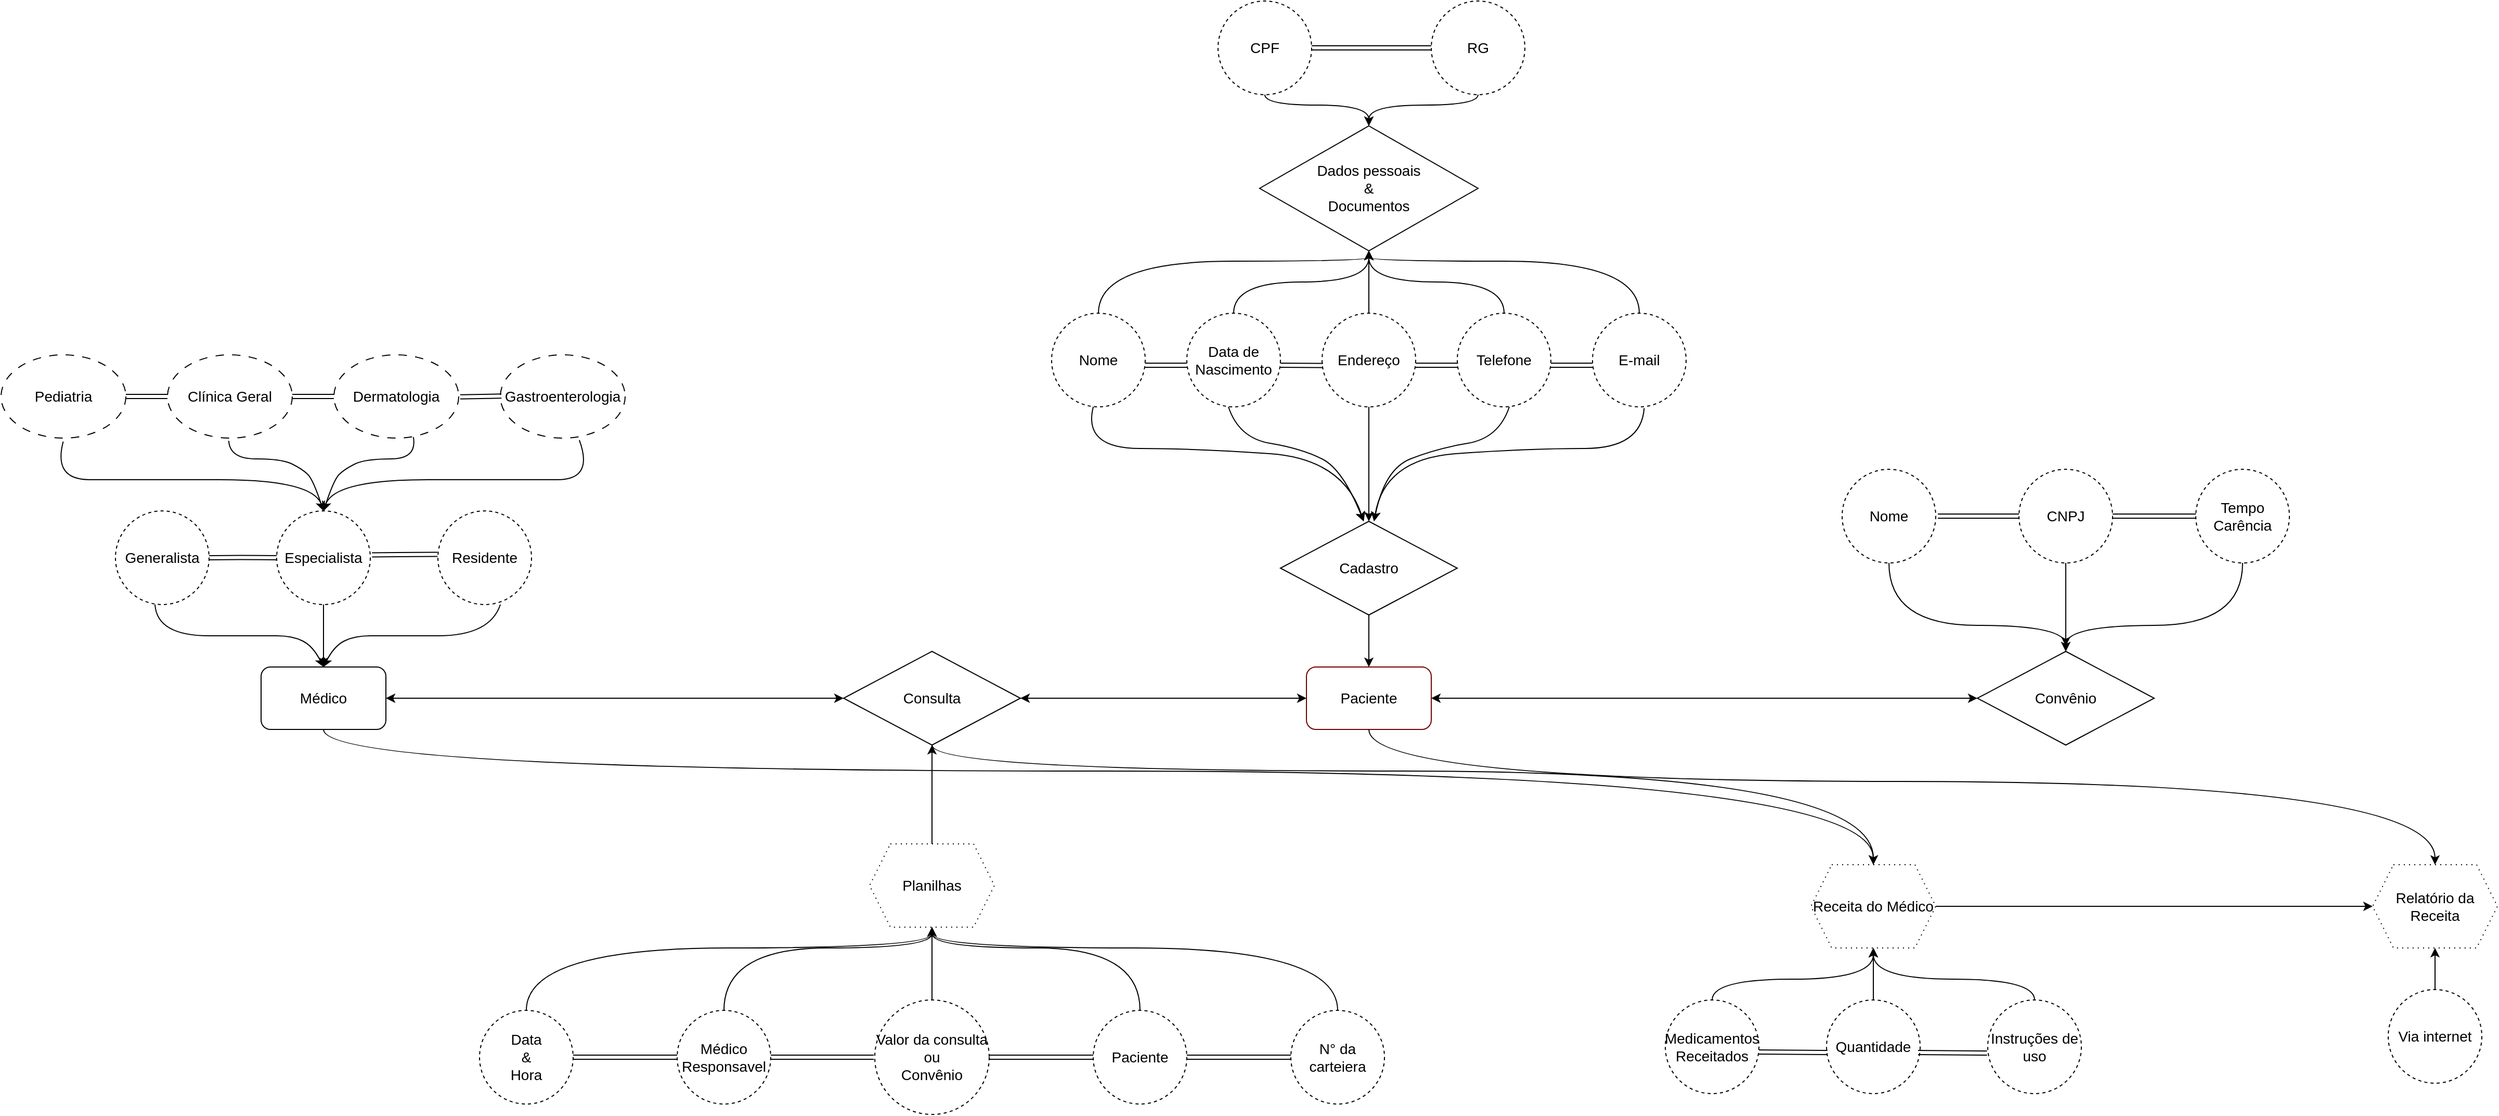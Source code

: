 <mxfile version="26.2.14">
  <diagram name="Página-1" id="sYi_9-bd4zvebP601EwW">
    <mxGraphModel dx="3420" dy="2582" grid="1" gridSize="10" guides="1" tooltips="1" connect="1" arrows="1" fold="1" page="1" pageScale="1" pageWidth="827" pageHeight="1169" background="none" math="0" shadow="0">
      <root>
        <mxCell id="0" />
        <mxCell id="1" parent="0" />
        <mxCell id="tx1sG5r3YP57wAG_Tnjf-47" style="edgeStyle=orthogonalEdgeStyle;rounded=0;orthogonalLoop=1;jettySize=auto;html=1;entryX=0.5;entryY=0;entryDx=0;entryDy=0;curved=1;fontSize=14;" edge="1" parent="1" source="UL4wphMUHeNL7HO7xTFo-1" target="tx1sG5r3YP57wAG_Tnjf-45">
          <mxGeometry relative="1" as="geometry">
            <mxPoint x="1330" y="660" as="targetPoint" />
            <Array as="points">
              <mxPoint x="10" y="570" />
              <mxPoint x="1500" y="570" />
            </Array>
          </mxGeometry>
        </mxCell>
        <mxCell id="UL4wphMUHeNL7HO7xTFo-1" value="&lt;font&gt;Médico&lt;/font&gt;" style="rounded=1;whiteSpace=wrap;html=1;fontSize=14;strokeColor=default;" parent="1" vertex="1">
          <mxGeometry x="-50" y="470" width="120" height="60" as="geometry" />
        </mxCell>
        <mxCell id="tx1sG5r3YP57wAG_Tnjf-57" style="edgeStyle=orthogonalEdgeStyle;rounded=0;orthogonalLoop=1;jettySize=auto;html=1;curved=1;fontSize=14;" edge="1" parent="1" source="UL4wphMUHeNL7HO7xTFo-2" target="tx1sG5r3YP57wAG_Tnjf-56">
          <mxGeometry relative="1" as="geometry">
            <Array as="points">
              <mxPoint x="1015" y="580" />
              <mxPoint x="2040" y="580" />
            </Array>
          </mxGeometry>
        </mxCell>
        <mxCell id="UL4wphMUHeNL7HO7xTFo-2" value="Paciente" style="rounded=1;whiteSpace=wrap;html=1;fillColor=default;fontColor=default;strokeColor=#6F0000;fontSize=14;" parent="1" vertex="1">
          <mxGeometry x="955" y="470" width="120" height="60" as="geometry" />
        </mxCell>
        <mxCell id="UL4wphMUHeNL7HO7xTFo-3" value="Generalista" style="ellipse;whiteSpace=wrap;html=1;aspect=fixed;strokeColor=light-dark(#000000,#FFE1F2);dashed=1;fontSize=14;" parent="1" vertex="1">
          <mxGeometry x="-190" y="320" width="90" height="90" as="geometry" />
        </mxCell>
        <mxCell id="UL4wphMUHeNL7HO7xTFo-4" value="Especialista" style="ellipse;whiteSpace=wrap;html=1;aspect=fixed;strokeColor=light-dark(#000000,#FFE1F2);dashed=1;fontSize=14;" parent="1" vertex="1">
          <mxGeometry x="-35" y="320" width="90" height="90" as="geometry" />
        </mxCell>
        <mxCell id="UL4wphMUHeNL7HO7xTFo-5" value="Residente" style="ellipse;whiteSpace=wrap;html=1;aspect=fixed;strokeColor=light-dark(#000000,#FFE1F2);dashed=1;fontSize=14;" parent="1" vertex="1">
          <mxGeometry x="120" y="320" width="90" height="90" as="geometry" />
        </mxCell>
        <mxCell id="UL4wphMUHeNL7HO7xTFo-7" value="" style="shape=link;html=1;rounded=0;entryX=0;entryY=0.5;entryDx=0;entryDy=0;exitX=1;exitY=0.5;exitDx=0;exitDy=0;fontSize=14;" parent="1" source="UL4wphMUHeNL7HO7xTFo-3" target="UL4wphMUHeNL7HO7xTFo-4" edge="1">
          <mxGeometry width="100" relative="1" as="geometry">
            <mxPoint x="-120" y="364.8" as="sourcePoint" />
            <mxPoint x="-50" y="370" as="targetPoint" />
            <Array as="points">
              <mxPoint x="-70" y="364.8" />
            </Array>
          </mxGeometry>
        </mxCell>
        <mxCell id="UL4wphMUHeNL7HO7xTFo-9" value="" style="shape=link;html=1;rounded=0;entryX=-0.004;entryY=0.464;entryDx=0;entryDy=0;exitX=1.018;exitY=0.469;exitDx=0;exitDy=0;exitPerimeter=0;entryPerimeter=0;fontSize=14;" parent="1" source="UL4wphMUHeNL7HO7xTFo-4" target="UL4wphMUHeNL7HO7xTFo-5" edge="1">
          <mxGeometry width="100" relative="1" as="geometry">
            <mxPoint x="60.0" y="360.0" as="sourcePoint" />
            <mxPoint x="117.93" y="362.13" as="targetPoint" />
            <Array as="points">
              <mxPoint x="97.93" y="361.93" />
            </Array>
          </mxGeometry>
        </mxCell>
        <mxCell id="UL4wphMUHeNL7HO7xTFo-22" value="" style="curved=1;endArrow=classic;html=1;rounded=0;entryX=0.5;entryY=0;entryDx=0;entryDy=0;exitX=0.422;exitY=1;exitDx=0;exitDy=0;exitPerimeter=0;fontSize=14;" parent="1" source="UL4wphMUHeNL7HO7xTFo-3" target="UL4wphMUHeNL7HO7xTFo-1" edge="1">
          <mxGeometry width="50" height="50" relative="1" as="geometry">
            <mxPoint x="-142" y="420" as="sourcePoint" />
            <mxPoint x="-20" y="420" as="targetPoint" />
            <Array as="points">
              <mxPoint x="-150" y="440" />
              <mxPoint x="-50" y="440" />
              <mxPoint x="-20" y="440" />
              <mxPoint y="450" />
            </Array>
          </mxGeometry>
        </mxCell>
        <mxCell id="UL4wphMUHeNL7HO7xTFo-26" value="" style="curved=1;endArrow=classic;html=1;rounded=0;exitX=0.667;exitY=1;exitDx=0;exitDy=0;exitPerimeter=0;entryX=0.5;entryY=0;entryDx=0;entryDy=0;fontSize=14;" parent="1" source="UL4wphMUHeNL7HO7xTFo-5" target="UL4wphMUHeNL7HO7xTFo-1" edge="1">
          <mxGeometry width="50" height="50" relative="1" as="geometry">
            <mxPoint x="160" y="420" as="sourcePoint" />
            <mxPoint x="20" y="460" as="targetPoint" />
            <Array as="points">
              <mxPoint x="170" y="440" />
              <mxPoint x="70" y="440" />
              <mxPoint x="40" y="440" />
              <mxPoint x="20" y="450" />
            </Array>
          </mxGeometry>
        </mxCell>
        <mxCell id="UL4wphMUHeNL7HO7xTFo-27" value="" style="endArrow=classic;html=1;rounded=0;exitX=0.5;exitY=1;exitDx=0;exitDy=0;fontSize=14;" parent="1" source="UL4wphMUHeNL7HO7xTFo-4" target="UL4wphMUHeNL7HO7xTFo-1" edge="1">
          <mxGeometry width="50" height="50" relative="1" as="geometry">
            <mxPoint x="40" y="440" as="sourcePoint" />
            <mxPoint x="90" y="390" as="targetPoint" />
          </mxGeometry>
        </mxCell>
        <mxCell id="UL4wphMUHeNL7HO7xTFo-28" value="Pediatria" style="ellipse;whiteSpace=wrap;html=1;dashed=1;dashPattern=8 8;strokeColor=light-dark(#000000,#FFD2EC);fontSize=14;" parent="1" vertex="1">
          <mxGeometry x="-300" y="170" width="120" height="80" as="geometry" />
        </mxCell>
        <mxCell id="UL4wphMUHeNL7HO7xTFo-29" value="Clínica Geral" style="ellipse;whiteSpace=wrap;html=1;dashed=1;dashPattern=8 8;strokeColor=light-dark(#000000,#FFD2EC);fontSize=14;" parent="1" vertex="1">
          <mxGeometry x="-140" y="170" width="120" height="80" as="geometry" />
        </mxCell>
        <mxCell id="UL4wphMUHeNL7HO7xTFo-30" value="Dermatologia" style="ellipse;whiteSpace=wrap;html=1;dashed=1;dashPattern=8 8;strokeColor=light-dark(#000000,#FFD2EC);fontSize=14;" parent="1" vertex="1">
          <mxGeometry x="20" y="170" width="120" height="80" as="geometry" />
        </mxCell>
        <mxCell id="UL4wphMUHeNL7HO7xTFo-31" value="Gastroenterologia" style="ellipse;whiteSpace=wrap;html=1;dashed=1;dashPattern=8 8;strokeColor=light-dark(#000000,#FFD2EC);fontSize=14;" parent="1" vertex="1">
          <mxGeometry x="180" y="170" width="120" height="80" as="geometry" />
        </mxCell>
        <mxCell id="UL4wphMUHeNL7HO7xTFo-35" value="" style="shape=link;html=1;rounded=0;exitX=1;exitY=0.5;exitDx=0;exitDy=0;entryX=0;entryY=0.5;entryDx=0;entryDy=0;fontSize=14;" parent="1" source="UL4wphMUHeNL7HO7xTFo-28" target="UL4wphMUHeNL7HO7xTFo-29" edge="1">
          <mxGeometry width="100" relative="1" as="geometry">
            <mxPoint x="-160" y="280" as="sourcePoint" />
            <mxPoint x="-150" y="210" as="targetPoint" />
          </mxGeometry>
        </mxCell>
        <mxCell id="UL4wphMUHeNL7HO7xTFo-36" value="" style="shape=link;html=1;rounded=0;exitX=1;exitY=0.5;exitDx=0;exitDy=0;fontSize=14;" parent="1" source="UL4wphMUHeNL7HO7xTFo-29" edge="1">
          <mxGeometry width="100" relative="1" as="geometry">
            <mxPoint y="210" as="sourcePoint" />
            <mxPoint x="20" y="210" as="targetPoint" />
            <Array as="points">
              <mxPoint x="10" y="210" />
            </Array>
          </mxGeometry>
        </mxCell>
        <mxCell id="UL4wphMUHeNL7HO7xTFo-37" value="" style="shape=link;html=1;rounded=0;entryX=0.009;entryY=0.496;entryDx=0;entryDy=0;entryPerimeter=0;exitX=1.012;exitY=0.505;exitDx=0;exitDy=0;exitPerimeter=0;fontSize=14;" parent="1" source="UL4wphMUHeNL7HO7xTFo-30" target="UL4wphMUHeNL7HO7xTFo-31" edge="1">
          <mxGeometry width="100" relative="1" as="geometry">
            <mxPoint x="150" y="210" as="sourcePoint" />
            <mxPoint x="170" y="210" as="targetPoint" />
            <Array as="points">
              <mxPoint x="170" y="209.86" />
            </Array>
          </mxGeometry>
        </mxCell>
        <mxCell id="UL4wphMUHeNL7HO7xTFo-38" value="" style="curved=1;endArrow=classic;html=1;rounded=0;exitX=0.498;exitY=1.042;exitDx=0;exitDy=0;exitPerimeter=0;entryX=0.5;entryY=0;entryDx=0;entryDy=0;fontSize=14;" parent="1" source="UL4wphMUHeNL7HO7xTFo-28" target="UL4wphMUHeNL7HO7xTFo-4" edge="1">
          <mxGeometry width="50" height="50" relative="1" as="geometry">
            <mxPoint x="-60" y="290" as="sourcePoint" />
            <mxPoint x="20" y="280" as="targetPoint" />
            <Array as="points">
              <mxPoint x="-250" y="290" />
              <mxPoint x="-180" y="290" />
              <mxPoint y="290" />
            </Array>
          </mxGeometry>
        </mxCell>
        <mxCell id="UL4wphMUHeNL7HO7xTFo-39" value="" style="curved=1;endArrow=classic;html=1;rounded=0;exitX=0.633;exitY=1.024;exitDx=0;exitDy=0;exitPerimeter=0;entryX=0.5;entryY=0;entryDx=0;entryDy=0;fontSize=14;" parent="1" source="UL4wphMUHeNL7HO7xTFo-31" target="UL4wphMUHeNL7HO7xTFo-4" edge="1">
          <mxGeometry width="50" height="50" relative="1" as="geometry">
            <mxPoint x="260" y="253" as="sourcePoint" />
            <mxPoint x="10" y="320" as="targetPoint" />
            <Array as="points">
              <mxPoint x="270" y="290" />
              <mxPoint x="200" y="290" />
              <mxPoint x="20" y="290" />
            </Array>
          </mxGeometry>
        </mxCell>
        <mxCell id="UL4wphMUHeNL7HO7xTFo-40" value="" style="curved=1;endArrow=classic;html=1;rounded=0;exitX=0.491;exitY=1.033;exitDx=0;exitDy=0;exitPerimeter=0;fontSize=14;" parent="1" source="UL4wphMUHeNL7HO7xTFo-29" edge="1">
          <mxGeometry width="50" height="50" relative="1" as="geometry">
            <mxPoint x="-10" y="300" as="sourcePoint" />
            <mxPoint x="10" y="320" as="targetPoint" />
            <Array as="points">
              <mxPoint x="-80" y="270" />
              <mxPoint x="-30" y="270" />
              <mxPoint x="-10" y="280" />
              <mxPoint y="290" />
            </Array>
          </mxGeometry>
        </mxCell>
        <mxCell id="UL4wphMUHeNL7HO7xTFo-41" value="" style="curved=1;endArrow=classic;html=1;rounded=0;exitX=0.637;exitY=0.988;exitDx=0;exitDy=0;exitPerimeter=0;fontSize=14;" parent="1" source="UL4wphMUHeNL7HO7xTFo-30" edge="1">
          <mxGeometry width="50" height="50" relative="1" as="geometry">
            <mxPoint x="101" y="253" as="sourcePoint" />
            <mxPoint x="10" y="320" as="targetPoint" />
            <Array as="points">
              <mxPoint x="100" y="270" />
              <mxPoint x="50" y="270" />
              <mxPoint x="30" y="280" />
              <mxPoint x="20" y="290" />
            </Array>
          </mxGeometry>
        </mxCell>
        <mxCell id="tx1sG5r3YP57wAG_Tnjf-2" style="edgeStyle=orthogonalEdgeStyle;rounded=0;orthogonalLoop=1;jettySize=auto;html=1;curved=1;fontSize=14;" edge="1" parent="1" source="UL4wphMUHeNL7HO7xTFo-44" target="UL4wphMUHeNL7HO7xTFo-69">
          <mxGeometry relative="1" as="geometry">
            <Array as="points">
              <mxPoint x="755" y="80" />
              <mxPoint x="1015" y="80" />
            </Array>
          </mxGeometry>
        </mxCell>
        <mxCell id="UL4wphMUHeNL7HO7xTFo-44" value="Nome" style="ellipse;whiteSpace=wrap;html=1;aspect=fixed;strokeColor=light-dark(#000000,#FFE1F2);dashed=1;fontSize=14;" parent="1" vertex="1">
          <mxGeometry x="710" y="130" width="90" height="90" as="geometry" />
        </mxCell>
        <mxCell id="tx1sG5r3YP57wAG_Tnjf-3" style="edgeStyle=orthogonalEdgeStyle;rounded=0;orthogonalLoop=1;jettySize=auto;html=1;entryX=0.5;entryY=1;entryDx=0;entryDy=0;curved=1;fontSize=14;" edge="1" parent="1" source="UL4wphMUHeNL7HO7xTFo-45" target="UL4wphMUHeNL7HO7xTFo-69">
          <mxGeometry relative="1" as="geometry" />
        </mxCell>
        <mxCell id="UL4wphMUHeNL7HO7xTFo-45" value="Data de Nascimento" style="ellipse;whiteSpace=wrap;html=1;aspect=fixed;strokeColor=light-dark(#000000,#FFE1F2);dashed=1;fontSize=14;" parent="1" vertex="1">
          <mxGeometry x="840" y="130" width="90" height="90" as="geometry" />
        </mxCell>
        <mxCell id="tx1sG5r3YP57wAG_Tnjf-4" style="edgeStyle=orthogonalEdgeStyle;rounded=0;orthogonalLoop=1;jettySize=auto;html=1;entryX=0.5;entryY=1;entryDx=0;entryDy=0;fontSize=14;" edge="1" parent="1" source="UL4wphMUHeNL7HO7xTFo-46" target="UL4wphMUHeNL7HO7xTFo-69">
          <mxGeometry relative="1" as="geometry" />
        </mxCell>
        <mxCell id="UL4wphMUHeNL7HO7xTFo-46" value="Endereço" style="ellipse;whiteSpace=wrap;html=1;aspect=fixed;strokeColor=light-dark(#000000,#FFE1F2);dashed=1;fontSize=14;" parent="1" vertex="1">
          <mxGeometry x="970" y="130" width="90" height="90" as="geometry" />
        </mxCell>
        <mxCell id="tx1sG5r3YP57wAG_Tnjf-5" style="edgeStyle=orthogonalEdgeStyle;rounded=0;orthogonalLoop=1;jettySize=auto;html=1;entryX=0.5;entryY=1;entryDx=0;entryDy=0;curved=1;fontSize=14;" edge="1" parent="1" source="UL4wphMUHeNL7HO7xTFo-47" target="UL4wphMUHeNL7HO7xTFo-69">
          <mxGeometry relative="1" as="geometry" />
        </mxCell>
        <mxCell id="UL4wphMUHeNL7HO7xTFo-47" value="Telefone" style="ellipse;whiteSpace=wrap;html=1;aspect=fixed;strokeColor=light-dark(#000000,#FFE1F2);dashed=1;fontSize=14;" parent="1" vertex="1">
          <mxGeometry x="1100" y="130" width="90" height="90" as="geometry" />
        </mxCell>
        <mxCell id="tx1sG5r3YP57wAG_Tnjf-6" style="edgeStyle=orthogonalEdgeStyle;rounded=0;orthogonalLoop=1;jettySize=auto;html=1;curved=1;fontSize=14;" edge="1" parent="1" source="UL4wphMUHeNL7HO7xTFo-48" target="UL4wphMUHeNL7HO7xTFo-69">
          <mxGeometry relative="1" as="geometry">
            <Array as="points">
              <mxPoint x="1275" y="80" />
              <mxPoint x="1015" y="80" />
            </Array>
          </mxGeometry>
        </mxCell>
        <mxCell id="UL4wphMUHeNL7HO7xTFo-48" value="E-mail" style="ellipse;whiteSpace=wrap;html=1;aspect=fixed;strokeColor=light-dark(#000000,#FFE1F2);dashed=1;fontSize=14;" parent="1" vertex="1">
          <mxGeometry x="1230" y="130" width="90" height="90" as="geometry" />
        </mxCell>
        <mxCell id="UL4wphMUHeNL7HO7xTFo-68" style="edgeStyle=orthogonalEdgeStyle;rounded=0;orthogonalLoop=1;jettySize=auto;html=1;entryX=0.5;entryY=0;entryDx=0;entryDy=0;fontSize=14;" parent="1" source="UL4wphMUHeNL7HO7xTFo-50" target="UL4wphMUHeNL7HO7xTFo-2" edge="1">
          <mxGeometry relative="1" as="geometry" />
        </mxCell>
        <mxCell id="UL4wphMUHeNL7HO7xTFo-50" value="Cadastro" style="rhombus;whiteSpace=wrap;html=1;strokeColor=light-dark(#000000,#FFC3E5);fontSize=14;" parent="1" vertex="1">
          <mxGeometry x="930" y="330" width="170" height="90" as="geometry" />
        </mxCell>
        <mxCell id="UL4wphMUHeNL7HO7xTFo-51" value="" style="curved=1;endArrow=classic;html=1;rounded=0;entryX=0.471;entryY=0;entryDx=0;entryDy=0;entryPerimeter=0;exitX=0.556;exitY=1;exitDx=0;exitDy=0;exitPerimeter=0;fontSize=14;" parent="1" target="UL4wphMUHeNL7HO7xTFo-50" edge="1">
          <mxGeometry width="50" height="50" relative="1" as="geometry">
            <mxPoint x="750.04" y="220" as="sourcePoint" />
            <mxPoint x="1005" y="327.03" as="targetPoint" />
            <Array as="points">
              <mxPoint x="740" y="260" />
              <mxPoint x="850" y="260" />
              <mxPoint x="990" y="270" />
            </Array>
          </mxGeometry>
        </mxCell>
        <mxCell id="UL4wphMUHeNL7HO7xTFo-52" value="" style="curved=1;endArrow=classic;html=1;rounded=0;entryX=0.529;entryY=0;entryDx=0;entryDy=0;entryPerimeter=0;exitX=0.552;exitY=1.013;exitDx=0;exitDy=0;exitPerimeter=0;fontSize=14;" parent="1" target="UL4wphMUHeNL7HO7xTFo-50" edge="1" source="UL4wphMUHeNL7HO7xTFo-48">
          <mxGeometry width="50" height="50" relative="1" as="geometry">
            <mxPoint x="1277" y="230" as="sourcePoint" />
            <mxPoint x="1020" y="320" as="targetPoint" />
            <Array as="points">
              <mxPoint x="1277" y="260" />
              <mxPoint x="1167" y="260" />
              <mxPoint x="1030" y="270" />
            </Array>
          </mxGeometry>
        </mxCell>
        <mxCell id="tx1sG5r3YP57wAG_Tnjf-46" style="edgeStyle=orthogonalEdgeStyle;rounded=0;orthogonalLoop=1;jettySize=auto;html=1;curved=1;fontSize=14;" edge="1" parent="1" source="UL4wphMUHeNL7HO7xTFo-53" target="tx1sG5r3YP57wAG_Tnjf-45">
          <mxGeometry relative="1" as="geometry">
            <Array as="points">
              <mxPoint x="595" y="570" />
              <mxPoint x="1500" y="570" />
            </Array>
          </mxGeometry>
        </mxCell>
        <mxCell id="UL4wphMUHeNL7HO7xTFo-53" value="Consulta" style="rhombus;whiteSpace=wrap;html=1;strokeColor=light-dark(#000000,#FFC3E5);fontSize=14;" parent="1" vertex="1">
          <mxGeometry x="510" y="455" width="170" height="90" as="geometry" />
        </mxCell>
        <mxCell id="UL4wphMUHeNL7HO7xTFo-56" value="" style="endArrow=classic;startArrow=classic;html=1;rounded=0;exitX=1;exitY=0.5;exitDx=0;exitDy=0;entryX=0;entryY=0.5;entryDx=0;entryDy=0;fontSize=14;" parent="1" source="UL4wphMUHeNL7HO7xTFo-1" target="UL4wphMUHeNL7HO7xTFo-53" edge="1">
          <mxGeometry width="50" height="50" relative="1" as="geometry">
            <mxPoint x="410" y="540" as="sourcePoint" />
            <mxPoint x="520" y="500" as="targetPoint" />
          </mxGeometry>
        </mxCell>
        <mxCell id="UL4wphMUHeNL7HO7xTFo-57" value="" style="endArrow=classic;startArrow=classic;html=1;rounded=0;entryX=0;entryY=0.5;entryDx=0;entryDy=0;exitX=1;exitY=0.5;exitDx=0;exitDy=0;fontSize=14;" parent="1" source="UL4wphMUHeNL7HO7xTFo-53" target="UL4wphMUHeNL7HO7xTFo-2" edge="1">
          <mxGeometry width="50" height="50" relative="1" as="geometry">
            <mxPoint x="710" y="501" as="sourcePoint" />
            <mxPoint x="968" y="500.5" as="targetPoint" />
          </mxGeometry>
        </mxCell>
        <mxCell id="UL4wphMUHeNL7HO7xTFo-59" value="" style="curved=1;endArrow=classic;html=1;rounded=0;exitX=0.556;exitY=1;exitDx=0;exitDy=0;exitPerimeter=0;fontSize=14;" parent="1" edge="1">
          <mxGeometry width="50" height="50" relative="1" as="geometry">
            <mxPoint x="880" y="220" as="sourcePoint" />
            <mxPoint x="1010" y="330" as="targetPoint" />
            <Array as="points">
              <mxPoint x="890" y="250" />
              <mxPoint x="950" y="260" />
              <mxPoint x="989.96" y="280" />
            </Array>
          </mxGeometry>
        </mxCell>
        <mxCell id="UL4wphMUHeNL7HO7xTFo-61" value="" style="curved=1;endArrow=classic;html=1;rounded=0;exitX=0.556;exitY=1;exitDx=0;exitDy=0;exitPerimeter=0;fontSize=14;" parent="1" source="UL4wphMUHeNL7HO7xTFo-47" edge="1">
          <mxGeometry width="50" height="50" relative="1" as="geometry">
            <mxPoint x="1150" y="230" as="sourcePoint" />
            <mxPoint x="1020" y="330" as="targetPoint" />
            <Array as="points">
              <mxPoint x="1140" y="250" />
              <mxPoint x="1080" y="260" />
              <mxPoint x="1030" y="280" />
            </Array>
          </mxGeometry>
        </mxCell>
        <mxCell id="UL4wphMUHeNL7HO7xTFo-62" value="" style="endArrow=classic;html=1;rounded=0;exitX=0.5;exitY=1;exitDx=0;exitDy=0;entryX=0.5;entryY=0;entryDx=0;entryDy=0;fontSize=14;" parent="1" source="UL4wphMUHeNL7HO7xTFo-46" target="UL4wphMUHeNL7HO7xTFo-50" edge="1">
          <mxGeometry width="50" height="50" relative="1" as="geometry">
            <mxPoint x="990" y="320" as="sourcePoint" />
            <mxPoint x="1040" y="270" as="targetPoint" />
          </mxGeometry>
        </mxCell>
        <mxCell id="UL4wphMUHeNL7HO7xTFo-64" value="" style="shape=link;html=1;rounded=0;exitX=1;exitY=0.556;exitDx=0;exitDy=0;exitPerimeter=0;entryX=0;entryY=0.556;entryDx=0;entryDy=0;entryPerimeter=0;fontSize=14;" parent="1" source="UL4wphMUHeNL7HO7xTFo-44" target="UL4wphMUHeNL7HO7xTFo-45" edge="1">
          <mxGeometry width="100" relative="1" as="geometry">
            <mxPoint x="780" y="219.81" as="sourcePoint" />
            <mxPoint x="880" y="219.81" as="targetPoint" />
          </mxGeometry>
        </mxCell>
        <mxCell id="UL4wphMUHeNL7HO7xTFo-65" value="" style="shape=link;html=1;rounded=0;exitX=1;exitY=0.556;exitDx=0;exitDy=0;exitPerimeter=0;entryX=0.01;entryY=0.558;entryDx=0;entryDy=0;entryPerimeter=0;fontSize=14;" parent="1" source="UL4wphMUHeNL7HO7xTFo-45" target="UL4wphMUHeNL7HO7xTFo-46" edge="1">
          <mxGeometry width="100" relative="1" as="geometry">
            <mxPoint x="900" y="210" as="sourcePoint" />
            <mxPoint x="1000" y="210" as="targetPoint" />
          </mxGeometry>
        </mxCell>
        <mxCell id="UL4wphMUHeNL7HO7xTFo-66" value="" style="shape=link;html=1;rounded=0;exitX=1;exitY=0.556;exitDx=0;exitDy=0;exitPerimeter=0;entryX=0.008;entryY=0.556;entryDx=0;entryDy=0;entryPerimeter=0;fontSize=14;" parent="1" source="UL4wphMUHeNL7HO7xTFo-46" target="UL4wphMUHeNL7HO7xTFo-47" edge="1">
          <mxGeometry width="100" relative="1" as="geometry">
            <mxPoint x="1040" y="210" as="sourcePoint" />
            <mxPoint x="1140" y="210" as="targetPoint" />
          </mxGeometry>
        </mxCell>
        <mxCell id="UL4wphMUHeNL7HO7xTFo-67" value="" style="shape=link;html=1;rounded=0;exitX=1;exitY=0.556;exitDx=0;exitDy=0;exitPerimeter=0;entryX=0;entryY=0.556;entryDx=0;entryDy=0;entryPerimeter=0;fontSize=14;" parent="1" source="UL4wphMUHeNL7HO7xTFo-47" target="UL4wphMUHeNL7HO7xTFo-48" edge="1">
          <mxGeometry width="100" relative="1" as="geometry">
            <mxPoint x="1120" y="200" as="sourcePoint" />
            <mxPoint x="1220" y="200" as="targetPoint" />
          </mxGeometry>
        </mxCell>
        <mxCell id="UL4wphMUHeNL7HO7xTFo-69" value="Dados pessoais&lt;div&gt;&amp;amp;&lt;/div&gt;&lt;div&gt;Documentos&lt;/div&gt;" style="rhombus;whiteSpace=wrap;html=1;strokeColor=light-dark(#000000,#FFC3E5);fontSize=14;" parent="1" vertex="1">
          <mxGeometry x="910" y="-50" width="210" height="120" as="geometry" />
        </mxCell>
        <mxCell id="tx1sG5r3YP57wAG_Tnjf-11" style="edgeStyle=orthogonalEdgeStyle;rounded=0;orthogonalLoop=1;jettySize=auto;html=1;curved=1;fontSize=14;" edge="1" parent="1" source="tx1sG5r3YP57wAG_Tnjf-7" target="UL4wphMUHeNL7HO7xTFo-69">
          <mxGeometry relative="1" as="geometry">
            <Array as="points">
              <mxPoint x="915" y="-70" />
              <mxPoint x="1015" y="-70" />
            </Array>
          </mxGeometry>
        </mxCell>
        <mxCell id="tx1sG5r3YP57wAG_Tnjf-7" value="CPF" style="ellipse;whiteSpace=wrap;html=1;aspect=fixed;strokeColor=light-dark(#000000,#FFE1F2);dashed=1;fontSize=14;" vertex="1" parent="1">
          <mxGeometry x="870" y="-170" width="90" height="90" as="geometry" />
        </mxCell>
        <mxCell id="tx1sG5r3YP57wAG_Tnjf-10" style="edgeStyle=orthogonalEdgeStyle;rounded=0;orthogonalLoop=1;jettySize=auto;html=1;curved=1;fontSize=14;" edge="1" parent="1" source="tx1sG5r3YP57wAG_Tnjf-8" target="UL4wphMUHeNL7HO7xTFo-69">
          <mxGeometry relative="1" as="geometry">
            <Array as="points">
              <mxPoint x="1120" y="-70" />
              <mxPoint x="1015" y="-70" />
            </Array>
          </mxGeometry>
        </mxCell>
        <mxCell id="tx1sG5r3YP57wAG_Tnjf-8" value="RG" style="ellipse;whiteSpace=wrap;html=1;aspect=fixed;strokeColor=light-dark(#000000,#FFE1F2);dashed=1;fontSize=14;" vertex="1" parent="1">
          <mxGeometry x="1075" y="-170" width="90" height="90" as="geometry" />
        </mxCell>
        <mxCell id="tx1sG5r3YP57wAG_Tnjf-12" value="Convênio" style="rhombus;whiteSpace=wrap;html=1;strokeColor=light-dark(#000000,#FFC3E5);fontSize=14;" vertex="1" parent="1">
          <mxGeometry x="1600" y="455" width="170" height="90" as="geometry" />
        </mxCell>
        <mxCell id="tx1sG5r3YP57wAG_Tnjf-13" value="" style="endArrow=classic;startArrow=classic;html=1;rounded=0;exitX=1;exitY=0.5;exitDx=0;exitDy=0;entryX=0;entryY=0.5;entryDx=0;entryDy=0;fontSize=14;" edge="1" parent="1" source="UL4wphMUHeNL7HO7xTFo-2" target="tx1sG5r3YP57wAG_Tnjf-12">
          <mxGeometry width="50" height="50" relative="1" as="geometry">
            <mxPoint x="1100" y="500" as="sourcePoint" />
            <mxPoint x="1330" y="500" as="targetPoint" />
          </mxGeometry>
        </mxCell>
        <mxCell id="tx1sG5r3YP57wAG_Tnjf-18" style="edgeStyle=orthogonalEdgeStyle;rounded=0;orthogonalLoop=1;jettySize=auto;html=1;curved=1;fontSize=14;" edge="1" parent="1" source="tx1sG5r3YP57wAG_Tnjf-14" target="tx1sG5r3YP57wAG_Tnjf-12">
          <mxGeometry relative="1" as="geometry">
            <Array as="points">
              <mxPoint x="1515" y="430" />
              <mxPoint x="1685" y="430" />
            </Array>
          </mxGeometry>
        </mxCell>
        <mxCell id="tx1sG5r3YP57wAG_Tnjf-14" value="Nome" style="ellipse;whiteSpace=wrap;html=1;aspect=fixed;strokeColor=light-dark(#000000,#FFE1F2);dashed=1;fontSize=14;" vertex="1" parent="1">
          <mxGeometry x="1470" y="280" width="90" height="90" as="geometry" />
        </mxCell>
        <mxCell id="tx1sG5r3YP57wAG_Tnjf-19" style="edgeStyle=orthogonalEdgeStyle;rounded=0;orthogonalLoop=1;jettySize=auto;html=1;fontSize=14;" edge="1" parent="1" source="tx1sG5r3YP57wAG_Tnjf-15">
          <mxGeometry relative="1" as="geometry">
            <mxPoint x="1685" y="450" as="targetPoint" />
          </mxGeometry>
        </mxCell>
        <mxCell id="tx1sG5r3YP57wAG_Tnjf-15" value="CNPJ" style="ellipse;whiteSpace=wrap;html=1;aspect=fixed;strokeColor=light-dark(#000000,#FFE1F2);dashed=1;fontSize=14;" vertex="1" parent="1">
          <mxGeometry x="1640" y="280" width="90" height="90" as="geometry" />
        </mxCell>
        <mxCell id="tx1sG5r3YP57wAG_Tnjf-20" style="edgeStyle=orthogonalEdgeStyle;rounded=0;orthogonalLoop=1;jettySize=auto;html=1;curved=1;fontSize=14;" edge="1" parent="1" source="tx1sG5r3YP57wAG_Tnjf-16" target="tx1sG5r3YP57wAG_Tnjf-12">
          <mxGeometry relative="1" as="geometry">
            <Array as="points">
              <mxPoint x="1855" y="430" />
              <mxPoint x="1685" y="430" />
            </Array>
          </mxGeometry>
        </mxCell>
        <mxCell id="tx1sG5r3YP57wAG_Tnjf-16" value="Tempo&lt;div&gt;Carência&lt;/div&gt;" style="ellipse;whiteSpace=wrap;html=1;aspect=fixed;strokeColor=light-dark(#000000,#FFE1F2);dashed=1;fontSize=14;" vertex="1" parent="1">
          <mxGeometry x="1810" y="280" width="90" height="90" as="geometry" />
        </mxCell>
        <mxCell id="tx1sG5r3YP57wAG_Tnjf-22" value="" style="shape=link;html=1;rounded=0;exitX=1;exitY=0.5;exitDx=0;exitDy=0;entryX=0;entryY=0.5;entryDx=0;entryDy=0;fontSize=14;" edge="1" parent="1" source="tx1sG5r3YP57wAG_Tnjf-7" target="tx1sG5r3YP57wAG_Tnjf-8">
          <mxGeometry width="100" relative="1" as="geometry">
            <mxPoint x="960" y="-110" as="sourcePoint" />
            <mxPoint x="1070" y="-125" as="targetPoint" />
          </mxGeometry>
        </mxCell>
        <mxCell id="tx1sG5r3YP57wAG_Tnjf-23" value="" style="shape=link;html=1;rounded=0;entryX=0;entryY=0.5;entryDx=0;entryDy=0;fontSize=14;" edge="1" parent="1" target="tx1sG5r3YP57wAG_Tnjf-15">
          <mxGeometry width="100" relative="1" as="geometry">
            <mxPoint x="1562" y="325" as="sourcePoint" />
            <mxPoint x="1670" y="340" as="targetPoint" />
          </mxGeometry>
        </mxCell>
        <mxCell id="tx1sG5r3YP57wAG_Tnjf-24" value="" style="shape=link;html=1;rounded=0;exitX=0;exitY=0.5;exitDx=0;exitDy=0;entryX=1;entryY=0.5;entryDx=0;entryDy=0;fontSize=14;" edge="1" parent="1" source="tx1sG5r3YP57wAG_Tnjf-16" target="tx1sG5r3YP57wAG_Tnjf-15">
          <mxGeometry width="100" relative="1" as="geometry">
            <mxPoint x="1570" y="340" as="sourcePoint" />
            <mxPoint x="1670" y="340" as="targetPoint" />
          </mxGeometry>
        </mxCell>
        <mxCell id="tx1sG5r3YP57wAG_Tnjf-27" style="edgeStyle=orthogonalEdgeStyle;rounded=0;orthogonalLoop=1;jettySize=auto;html=1;entryX=0.5;entryY=1;entryDx=0;entryDy=0;fontSize=14;" edge="1" parent="1" source="tx1sG5r3YP57wAG_Tnjf-26" target="UL4wphMUHeNL7HO7xTFo-53">
          <mxGeometry relative="1" as="geometry">
            <mxPoint x="595" y="550" as="targetPoint" />
          </mxGeometry>
        </mxCell>
        <mxCell id="tx1sG5r3YP57wAG_Tnjf-26" value="Planilhas" style="shape=hexagon;perimeter=hexagonPerimeter2;whiteSpace=wrap;html=1;fixedSize=1;dashed=1;dashPattern=1 4;fontSize=14;" vertex="1" parent="1">
          <mxGeometry x="535" y="640" width="120" height="80" as="geometry" />
        </mxCell>
        <mxCell id="tx1sG5r3YP57wAG_Tnjf-38" style="edgeStyle=orthogonalEdgeStyle;rounded=0;orthogonalLoop=1;jettySize=auto;html=1;entryX=0.5;entryY=1;entryDx=0;entryDy=0;curved=1;fontSize=14;" edge="1" parent="1" source="tx1sG5r3YP57wAG_Tnjf-28" target="tx1sG5r3YP57wAG_Tnjf-26">
          <mxGeometry relative="1" as="geometry">
            <Array as="points">
              <mxPoint x="205" y="740" />
              <mxPoint x="595" y="740" />
            </Array>
          </mxGeometry>
        </mxCell>
        <mxCell id="tx1sG5r3YP57wAG_Tnjf-28" value="Data&lt;br&gt;&amp;amp;&lt;div&gt;Hora&lt;/div&gt;" style="ellipse;whiteSpace=wrap;html=1;aspect=fixed;strokeColor=light-dark(#000000,#FFE1F2);dashed=1;fontSize=14;" vertex="1" parent="1">
          <mxGeometry x="160" y="800" width="90" height="90" as="geometry" />
        </mxCell>
        <mxCell id="tx1sG5r3YP57wAG_Tnjf-37" style="edgeStyle=orthogonalEdgeStyle;rounded=0;orthogonalLoop=1;jettySize=auto;html=1;entryX=0.5;entryY=1;entryDx=0;entryDy=0;curved=1;fontSize=14;" edge="1" parent="1" source="tx1sG5r3YP57wAG_Tnjf-29" target="tx1sG5r3YP57wAG_Tnjf-26">
          <mxGeometry relative="1" as="geometry">
            <Array as="points">
              <mxPoint x="395" y="740" />
              <mxPoint x="595" y="740" />
            </Array>
          </mxGeometry>
        </mxCell>
        <mxCell id="tx1sG5r3YP57wAG_Tnjf-29" value="Médico Responsavel" style="ellipse;whiteSpace=wrap;html=1;aspect=fixed;strokeColor=light-dark(#000000,#FFE1F2);dashed=1;fontSize=14;" vertex="1" parent="1">
          <mxGeometry x="350" y="800" width="90" height="90" as="geometry" />
        </mxCell>
        <mxCell id="tx1sG5r3YP57wAG_Tnjf-34" style="edgeStyle=orthogonalEdgeStyle;rounded=0;orthogonalLoop=1;jettySize=auto;html=1;curved=1;fontSize=14;" edge="1" parent="1" source="tx1sG5r3YP57wAG_Tnjf-30" target="tx1sG5r3YP57wAG_Tnjf-26">
          <mxGeometry relative="1" as="geometry">
            <Array as="points">
              <mxPoint x="795" y="740" />
              <mxPoint x="595" y="740" />
            </Array>
          </mxGeometry>
        </mxCell>
        <mxCell id="tx1sG5r3YP57wAG_Tnjf-30" value="Paciente" style="ellipse;whiteSpace=wrap;html=1;aspect=fixed;strokeColor=light-dark(#000000,#FFE1F2);dashed=1;fontSize=14;" vertex="1" parent="1">
          <mxGeometry x="750" y="800" width="90" height="90" as="geometry" />
        </mxCell>
        <mxCell id="tx1sG5r3YP57wAG_Tnjf-33" style="edgeStyle=orthogonalEdgeStyle;rounded=0;orthogonalLoop=1;jettySize=auto;html=1;entryX=0.5;entryY=1;entryDx=0;entryDy=0;fontSize=14;" edge="1" parent="1" source="tx1sG5r3YP57wAG_Tnjf-31" target="tx1sG5r3YP57wAG_Tnjf-26">
          <mxGeometry relative="1" as="geometry" />
        </mxCell>
        <mxCell id="tx1sG5r3YP57wAG_Tnjf-31" value="Valor da consulta ou&lt;br&gt;Convênio" style="ellipse;whiteSpace=wrap;html=1;aspect=fixed;strokeColor=light-dark(#000000,#FFE1F2);dashed=1;fontSize=14;" vertex="1" parent="1">
          <mxGeometry x="540" y="790" width="110" height="110" as="geometry" />
        </mxCell>
        <mxCell id="tx1sG5r3YP57wAG_Tnjf-36" style="edgeStyle=orthogonalEdgeStyle;rounded=0;orthogonalLoop=1;jettySize=auto;html=1;entryX=0.5;entryY=1;entryDx=0;entryDy=0;curved=1;fontSize=14;" edge="1" parent="1" source="tx1sG5r3YP57wAG_Tnjf-32" target="tx1sG5r3YP57wAG_Tnjf-26">
          <mxGeometry relative="1" as="geometry">
            <Array as="points">
              <mxPoint x="985" y="740" />
              <mxPoint x="595" y="740" />
            </Array>
          </mxGeometry>
        </mxCell>
        <mxCell id="tx1sG5r3YP57wAG_Tnjf-32" value="N° da carteiera" style="ellipse;whiteSpace=wrap;html=1;aspect=fixed;strokeColor=light-dark(#000000,#FFE1F2);dashed=1;fontSize=14;" vertex="1" parent="1">
          <mxGeometry x="940" y="800" width="90" height="90" as="geometry" />
        </mxCell>
        <mxCell id="tx1sG5r3YP57wAG_Tnjf-55" style="edgeStyle=orthogonalEdgeStyle;rounded=0;orthogonalLoop=1;jettySize=auto;html=1;entryX=0;entryY=0.5;entryDx=0;entryDy=0;fontSize=14;" edge="1" parent="1" source="tx1sG5r3YP57wAG_Tnjf-45" target="tx1sG5r3YP57wAG_Tnjf-56">
          <mxGeometry relative="1" as="geometry">
            <mxPoint x="2000" y="700" as="targetPoint" />
          </mxGeometry>
        </mxCell>
        <mxCell id="tx1sG5r3YP57wAG_Tnjf-45" value="Receita do Médico" style="shape=hexagon;perimeter=hexagonPerimeter2;whiteSpace=wrap;html=1;fixedSize=1;dashed=1;dashPattern=1 4;fontSize=14;" vertex="1" parent="1">
          <mxGeometry x="1440" y="660" width="120" height="80" as="geometry" />
        </mxCell>
        <mxCell id="tx1sG5r3YP57wAG_Tnjf-51" style="edgeStyle=orthogonalEdgeStyle;rounded=0;orthogonalLoop=1;jettySize=auto;html=1;entryX=0.5;entryY=1;entryDx=0;entryDy=0;curved=1;fontSize=14;" edge="1" parent="1" source="tx1sG5r3YP57wAG_Tnjf-48" target="tx1sG5r3YP57wAG_Tnjf-45">
          <mxGeometry relative="1" as="geometry">
            <Array as="points">
              <mxPoint x="1345" y="770" />
              <mxPoint x="1500" y="770" />
            </Array>
          </mxGeometry>
        </mxCell>
        <mxCell id="tx1sG5r3YP57wAG_Tnjf-48" value="Medicamentos Receitados" style="ellipse;whiteSpace=wrap;html=1;aspect=fixed;strokeColor=light-dark(#000000,#FFE1F2);dashed=1;fontSize=14;" vertex="1" parent="1">
          <mxGeometry x="1300" y="790" width="90" height="90" as="geometry" />
        </mxCell>
        <mxCell id="tx1sG5r3YP57wAG_Tnjf-52" style="edgeStyle=orthogonalEdgeStyle;rounded=0;orthogonalLoop=1;jettySize=auto;html=1;fontSize=14;" edge="1" parent="1" source="tx1sG5r3YP57wAG_Tnjf-49">
          <mxGeometry relative="1" as="geometry">
            <mxPoint x="1500.0" y="740" as="targetPoint" />
          </mxGeometry>
        </mxCell>
        <mxCell id="tx1sG5r3YP57wAG_Tnjf-49" value="Quantidade" style="ellipse;whiteSpace=wrap;html=1;aspect=fixed;strokeColor=light-dark(#000000,#FFE1F2);dashed=1;fontSize=14;" vertex="1" parent="1">
          <mxGeometry x="1455" y="790" width="90" height="90" as="geometry" />
        </mxCell>
        <mxCell id="tx1sG5r3YP57wAG_Tnjf-53" style="edgeStyle=orthogonalEdgeStyle;rounded=0;orthogonalLoop=1;jettySize=auto;html=1;entryX=0.5;entryY=1;entryDx=0;entryDy=0;curved=1;fontSize=14;" edge="1" parent="1" source="tx1sG5r3YP57wAG_Tnjf-50" target="tx1sG5r3YP57wAG_Tnjf-45">
          <mxGeometry relative="1" as="geometry">
            <Array as="points">
              <mxPoint x="1655" y="770" />
              <mxPoint x="1500" y="770" />
            </Array>
          </mxGeometry>
        </mxCell>
        <mxCell id="tx1sG5r3YP57wAG_Tnjf-50" value="Instruções de uso" style="ellipse;whiteSpace=wrap;html=1;aspect=fixed;strokeColor=light-dark(#000000,#FFE1F2);dashed=1;fontSize=14;" vertex="1" parent="1">
          <mxGeometry x="1610" y="790" width="90" height="90" as="geometry" />
        </mxCell>
        <mxCell id="tx1sG5r3YP57wAG_Tnjf-56" value="Relatório da Receita" style="shape=hexagon;perimeter=hexagonPerimeter2;whiteSpace=wrap;html=1;fixedSize=1;dashed=1;dashPattern=1 4;fontSize=14;" vertex="1" parent="1">
          <mxGeometry x="1980" y="660" width="120" height="80" as="geometry" />
        </mxCell>
        <mxCell id="tx1sG5r3YP57wAG_Tnjf-59" style="edgeStyle=orthogonalEdgeStyle;rounded=0;orthogonalLoop=1;jettySize=auto;html=1;fontSize=14;" edge="1" parent="1" source="tx1sG5r3YP57wAG_Tnjf-58" target="tx1sG5r3YP57wAG_Tnjf-56">
          <mxGeometry relative="1" as="geometry" />
        </mxCell>
        <mxCell id="tx1sG5r3YP57wAG_Tnjf-58" value="Via internet" style="ellipse;whiteSpace=wrap;html=1;aspect=fixed;strokeColor=light-dark(#000000,#FFE1F2);dashed=1;fontSize=14;" vertex="1" parent="1">
          <mxGeometry x="1995" y="780" width="90" height="90" as="geometry" />
        </mxCell>
        <mxCell id="tx1sG5r3YP57wAG_Tnjf-60" value="" style="shape=link;html=1;rounded=0;exitX=1;exitY=0.5;exitDx=0;exitDy=0;entryX=0;entryY=0.5;entryDx=0;entryDy=0;" edge="1" parent="1" source="tx1sG5r3YP57wAG_Tnjf-28" target="tx1sG5r3YP57wAG_Tnjf-29">
          <mxGeometry width="100" relative="1" as="geometry">
            <mxPoint x="320" y="750" as="sourcePoint" />
            <mxPoint x="420" y="750" as="targetPoint" />
          </mxGeometry>
        </mxCell>
        <mxCell id="tx1sG5r3YP57wAG_Tnjf-61" value="" style="shape=link;html=1;rounded=0;entryX=1;entryY=0.5;entryDx=0;entryDy=0;" edge="1" parent="1" target="tx1sG5r3YP57wAG_Tnjf-29">
          <mxGeometry width="100" relative="1" as="geometry">
            <mxPoint x="539" y="845" as="sourcePoint" />
            <mxPoint x="360" y="855" as="targetPoint" />
          </mxGeometry>
        </mxCell>
        <mxCell id="tx1sG5r3YP57wAG_Tnjf-62" value="" style="shape=link;html=1;rounded=0;entryX=0;entryY=0.5;entryDx=0;entryDy=0;exitX=1;exitY=0.5;exitDx=0;exitDy=0;" edge="1" parent="1" source="tx1sG5r3YP57wAG_Tnjf-31" target="tx1sG5r3YP57wAG_Tnjf-30">
          <mxGeometry width="100" relative="1" as="geometry">
            <mxPoint x="660" y="845" as="sourcePoint" />
            <mxPoint x="450" y="855" as="targetPoint" />
          </mxGeometry>
        </mxCell>
        <mxCell id="tx1sG5r3YP57wAG_Tnjf-63" value="" style="shape=link;html=1;rounded=0;entryX=0;entryY=0.5;entryDx=0;entryDy=0;exitX=1;exitY=0.5;exitDx=0;exitDy=0;" edge="1" parent="1" source="tx1sG5r3YP57wAG_Tnjf-30" target="tx1sG5r3YP57wAG_Tnjf-32">
          <mxGeometry width="100" relative="1" as="geometry">
            <mxPoint x="850" y="850" as="sourcePoint" />
            <mxPoint x="760" y="855" as="targetPoint" />
          </mxGeometry>
        </mxCell>
        <mxCell id="tx1sG5r3YP57wAG_Tnjf-64" value="" style="shape=link;html=1;rounded=0;entryX=0.009;entryY=0.561;entryDx=0;entryDy=0;entryPerimeter=0;" edge="1" parent="1" target="tx1sG5r3YP57wAG_Tnjf-49">
          <mxGeometry width="100" relative="1" as="geometry">
            <mxPoint x="1390" y="840" as="sourcePoint" />
            <mxPoint x="950" y="855" as="targetPoint" />
          </mxGeometry>
        </mxCell>
        <mxCell id="tx1sG5r3YP57wAG_Tnjf-65" value="" style="shape=link;html=1;rounded=0;entryX=-0.008;entryY=0.567;entryDx=0;entryDy=0;entryPerimeter=0;exitX=0.978;exitY=0.561;exitDx=0;exitDy=0;exitPerimeter=0;" edge="1" parent="1" source="tx1sG5r3YP57wAG_Tnjf-49" target="tx1sG5r3YP57wAG_Tnjf-50">
          <mxGeometry width="100" relative="1" as="geometry">
            <mxPoint x="1400" y="850" as="sourcePoint" />
            <mxPoint x="1466" y="850" as="targetPoint" />
          </mxGeometry>
        </mxCell>
      </root>
    </mxGraphModel>
  </diagram>
</mxfile>
